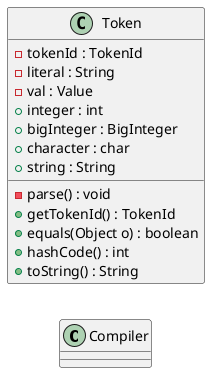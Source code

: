 @startuml
left to right direction
class Compiler


class Token
Token : - tokenId : TokenId
Token : - literal : String
Token : - val : Value
Token : + integer : int
Token : + bigInteger : BigInteger
Token : + character : char
Token : + string : String
Token : - parse() : void
Token : + getTokenId() : TokenId
Token : + equals(Object o) : boolean
Token : + hashCode() : int
Token : + toString() : String


